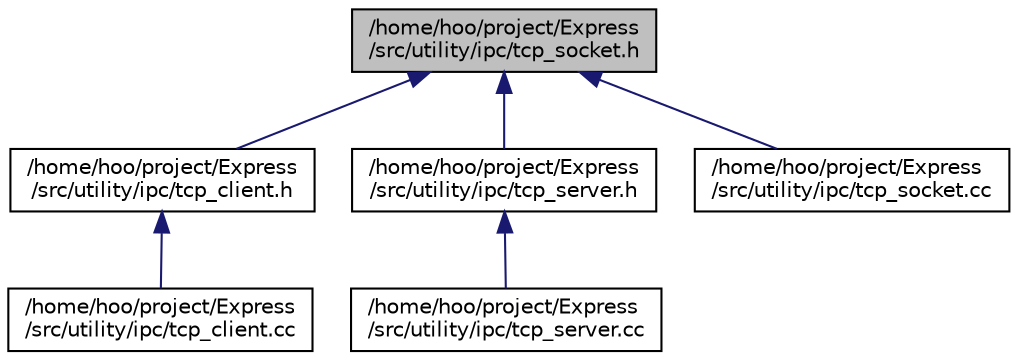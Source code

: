 digraph "/home/hoo/project/Express/src/utility/ipc/tcp_socket.h"
{
 // LATEX_PDF_SIZE
  edge [fontname="Helvetica",fontsize="10",labelfontname="Helvetica",labelfontsize="10"];
  node [fontname="Helvetica",fontsize="10",shape=record];
  Node1 [label="/home/hoo/project/Express\l/src/utility/ipc/tcp_socket.h",height=0.2,width=0.4,color="black", fillcolor="grey75", style="filled", fontcolor="black",tooltip=" "];
  Node1 -> Node2 [dir="back",color="midnightblue",fontsize="10",style="solid",fontname="Helvetica"];
  Node2 [label="/home/hoo/project/Express\l/src/utility/ipc/tcp_client.h",height=0.2,width=0.4,color="black", fillcolor="white", style="filled",URL="$tcp__client_8h.html",tooltip=" "];
  Node2 -> Node3 [dir="back",color="midnightblue",fontsize="10",style="solid",fontname="Helvetica"];
  Node3 [label="/home/hoo/project/Express\l/src/utility/ipc/tcp_client.cc",height=0.2,width=0.4,color="black", fillcolor="white", style="filled",URL="$tcp__client_8cc.html",tooltip=" "];
  Node1 -> Node4 [dir="back",color="midnightblue",fontsize="10",style="solid",fontname="Helvetica"];
  Node4 [label="/home/hoo/project/Express\l/src/utility/ipc/tcp_server.h",height=0.2,width=0.4,color="black", fillcolor="white", style="filled",URL="$tcp__server_8h.html",tooltip=" "];
  Node4 -> Node5 [dir="back",color="midnightblue",fontsize="10",style="solid",fontname="Helvetica"];
  Node5 [label="/home/hoo/project/Express\l/src/utility/ipc/tcp_server.cc",height=0.2,width=0.4,color="black", fillcolor="white", style="filled",URL="$tcp__server_8cc.html",tooltip=" "];
  Node1 -> Node6 [dir="back",color="midnightblue",fontsize="10",style="solid",fontname="Helvetica"];
  Node6 [label="/home/hoo/project/Express\l/src/utility/ipc/tcp_socket.cc",height=0.2,width=0.4,color="black", fillcolor="white", style="filled",URL="$tcp__socket_8cc.html",tooltip=" "];
}
